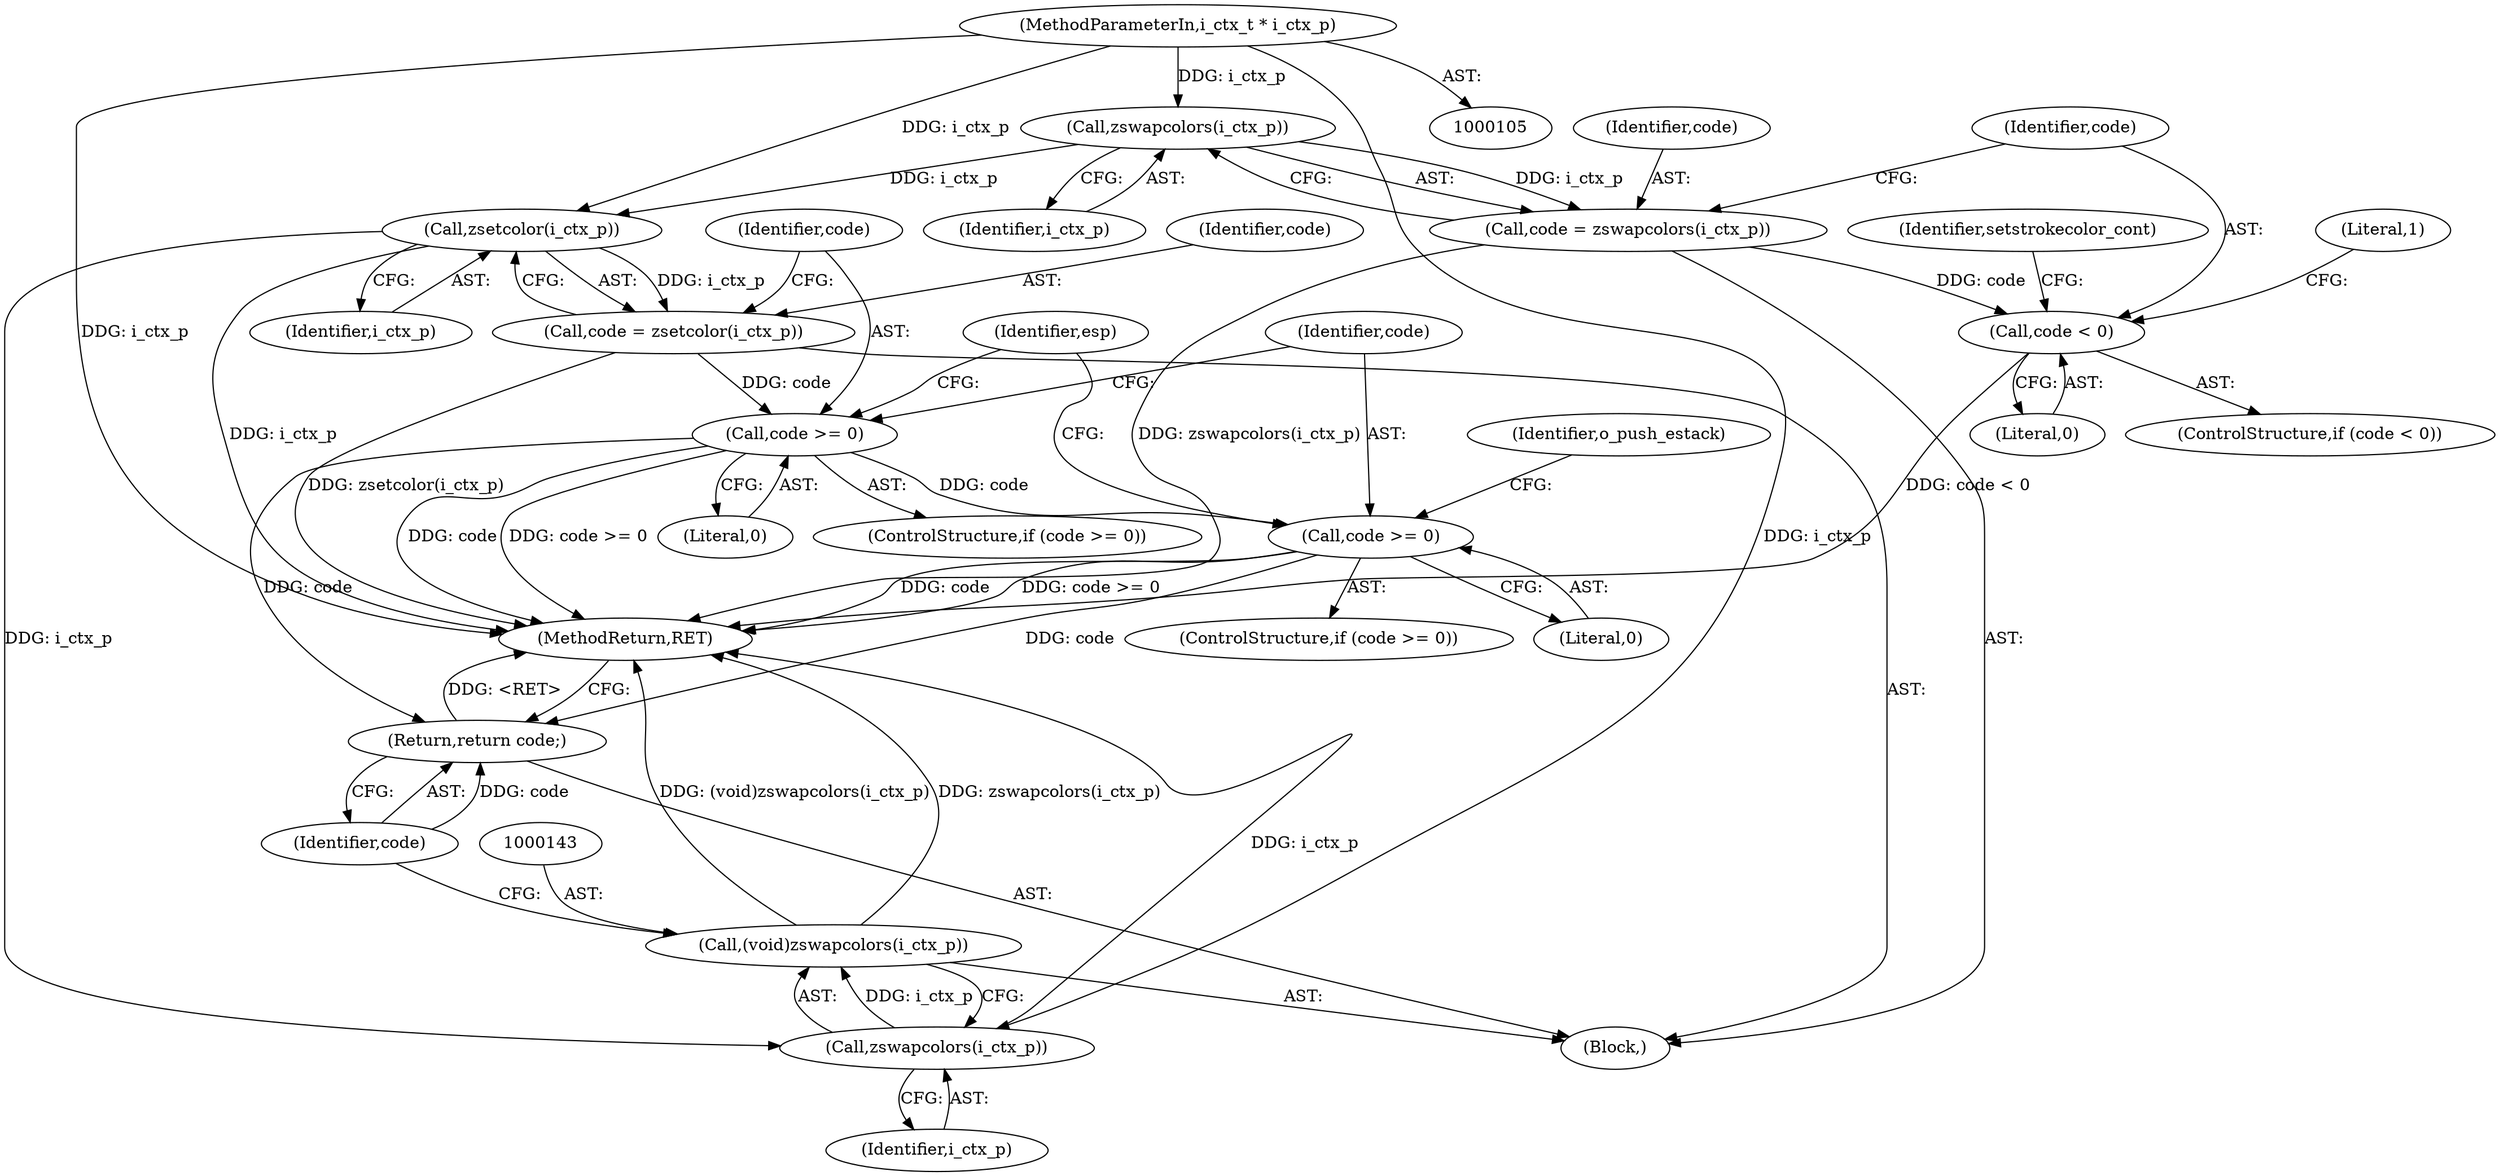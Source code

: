 digraph "0_ghostscript_ea735ba37dc0fd5f5622d031830b9a559dec1cc9@pointer" {
"1000115" [label="(Call,zswapcolors(i_ctx_p))"];
"1000106" [label="(MethodParameterIn,i_ctx_t * i_ctx_p)"];
"1000113" [label="(Call,code = zswapcolors(i_ctx_p))"];
"1000118" [label="(Call,code < 0)"];
"1000127" [label="(Call,zsetcolor(i_ctx_p))"];
"1000125" [label="(Call,code = zsetcolor(i_ctx_p))"];
"1000130" [label="(Call,code >= 0)"];
"1000134" [label="(Call,code >= 0)"];
"1000146" [label="(Return,return code;)"];
"1000144" [label="(Call,zswapcolors(i_ctx_p))"];
"1000142" [label="(Call,(void)zswapcolors(i_ctx_p))"];
"1000130" [label="(Call,code >= 0)"];
"1000113" [label="(Call,code = zswapcolors(i_ctx_p))"];
"1000146" [label="(Return,return code;)"];
"1000131" [label="(Identifier,code)"];
"1000145" [label="(Identifier,i_ctx_p)"];
"1000140" [label="(Identifier,esp)"];
"1000142" [label="(Call,(void)zswapcolors(i_ctx_p))"];
"1000115" [label="(Call,zswapcolors(i_ctx_p))"];
"1000119" [label="(Identifier,code)"];
"1000122" [label="(Literal,1)"];
"1000144" [label="(Call,zswapcolors(i_ctx_p))"];
"1000124" [label="(Identifier,setstrokecolor_cont)"];
"1000136" [label="(Literal,0)"];
"1000147" [label="(Identifier,code)"];
"1000114" [label="(Identifier,code)"];
"1000126" [label="(Identifier,code)"];
"1000116" [label="(Identifier,i_ctx_p)"];
"1000134" [label="(Call,code >= 0)"];
"1000127" [label="(Call,zsetcolor(i_ctx_p))"];
"1000148" [label="(MethodReturn,RET)"];
"1000125" [label="(Call,code = zsetcolor(i_ctx_p))"];
"1000138" [label="(Identifier,o_push_estack)"];
"1000132" [label="(Literal,0)"];
"1000117" [label="(ControlStructure,if (code < 0))"];
"1000135" [label="(Identifier,code)"];
"1000128" [label="(Identifier,i_ctx_p)"];
"1000106" [label="(MethodParameterIn,i_ctx_t * i_ctx_p)"];
"1000120" [label="(Literal,0)"];
"1000107" [label="(Block,)"];
"1000129" [label="(ControlStructure,if (code >= 0))"];
"1000133" [label="(ControlStructure,if (code >= 0))"];
"1000118" [label="(Call,code < 0)"];
"1000115" -> "1000113"  [label="AST: "];
"1000115" -> "1000116"  [label="CFG: "];
"1000116" -> "1000115"  [label="AST: "];
"1000113" -> "1000115"  [label="CFG: "];
"1000115" -> "1000113"  [label="DDG: i_ctx_p"];
"1000106" -> "1000115"  [label="DDG: i_ctx_p"];
"1000115" -> "1000127"  [label="DDG: i_ctx_p"];
"1000106" -> "1000105"  [label="AST: "];
"1000106" -> "1000148"  [label="DDG: i_ctx_p"];
"1000106" -> "1000127"  [label="DDG: i_ctx_p"];
"1000106" -> "1000144"  [label="DDG: i_ctx_p"];
"1000113" -> "1000107"  [label="AST: "];
"1000114" -> "1000113"  [label="AST: "];
"1000119" -> "1000113"  [label="CFG: "];
"1000113" -> "1000148"  [label="DDG: zswapcolors(i_ctx_p)"];
"1000113" -> "1000118"  [label="DDG: code"];
"1000118" -> "1000117"  [label="AST: "];
"1000118" -> "1000120"  [label="CFG: "];
"1000119" -> "1000118"  [label="AST: "];
"1000120" -> "1000118"  [label="AST: "];
"1000122" -> "1000118"  [label="CFG: "];
"1000124" -> "1000118"  [label="CFG: "];
"1000118" -> "1000148"  [label="DDG: code < 0"];
"1000127" -> "1000125"  [label="AST: "];
"1000127" -> "1000128"  [label="CFG: "];
"1000128" -> "1000127"  [label="AST: "];
"1000125" -> "1000127"  [label="CFG: "];
"1000127" -> "1000148"  [label="DDG: i_ctx_p"];
"1000127" -> "1000125"  [label="DDG: i_ctx_p"];
"1000127" -> "1000144"  [label="DDG: i_ctx_p"];
"1000125" -> "1000107"  [label="AST: "];
"1000126" -> "1000125"  [label="AST: "];
"1000131" -> "1000125"  [label="CFG: "];
"1000125" -> "1000148"  [label="DDG: zsetcolor(i_ctx_p)"];
"1000125" -> "1000130"  [label="DDG: code"];
"1000130" -> "1000129"  [label="AST: "];
"1000130" -> "1000132"  [label="CFG: "];
"1000131" -> "1000130"  [label="AST: "];
"1000132" -> "1000130"  [label="AST: "];
"1000135" -> "1000130"  [label="CFG: "];
"1000140" -> "1000130"  [label="CFG: "];
"1000130" -> "1000148"  [label="DDG: code >= 0"];
"1000130" -> "1000148"  [label="DDG: code"];
"1000130" -> "1000134"  [label="DDG: code"];
"1000130" -> "1000146"  [label="DDG: code"];
"1000134" -> "1000133"  [label="AST: "];
"1000134" -> "1000136"  [label="CFG: "];
"1000135" -> "1000134"  [label="AST: "];
"1000136" -> "1000134"  [label="AST: "];
"1000138" -> "1000134"  [label="CFG: "];
"1000140" -> "1000134"  [label="CFG: "];
"1000134" -> "1000148"  [label="DDG: code >= 0"];
"1000134" -> "1000148"  [label="DDG: code"];
"1000134" -> "1000146"  [label="DDG: code"];
"1000146" -> "1000107"  [label="AST: "];
"1000146" -> "1000147"  [label="CFG: "];
"1000147" -> "1000146"  [label="AST: "];
"1000148" -> "1000146"  [label="CFG: "];
"1000146" -> "1000148"  [label="DDG: <RET>"];
"1000147" -> "1000146"  [label="DDG: code"];
"1000144" -> "1000142"  [label="AST: "];
"1000144" -> "1000145"  [label="CFG: "];
"1000145" -> "1000144"  [label="AST: "];
"1000142" -> "1000144"  [label="CFG: "];
"1000144" -> "1000148"  [label="DDG: i_ctx_p"];
"1000144" -> "1000142"  [label="DDG: i_ctx_p"];
"1000142" -> "1000107"  [label="AST: "];
"1000143" -> "1000142"  [label="AST: "];
"1000147" -> "1000142"  [label="CFG: "];
"1000142" -> "1000148"  [label="DDG: (void)zswapcolors(i_ctx_p)"];
"1000142" -> "1000148"  [label="DDG: zswapcolors(i_ctx_p)"];
}
